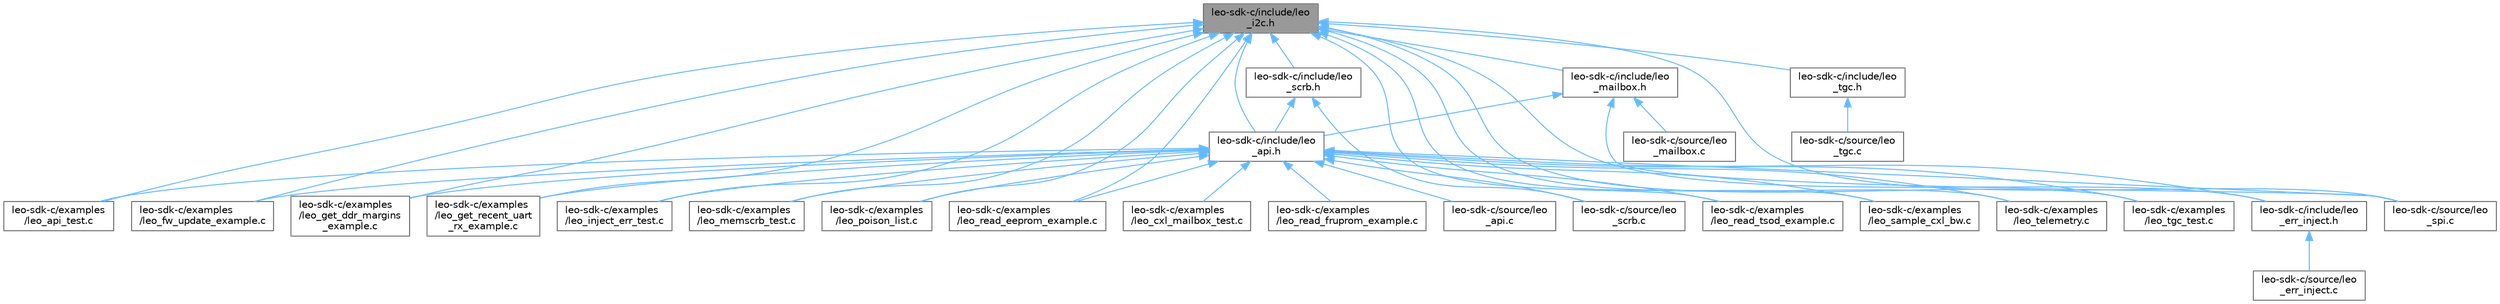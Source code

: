 digraph "leo-sdk-c/include/leo_i2c.h"
{
 // LATEX_PDF_SIZE
  bgcolor="transparent";
  edge [fontname=Helvetica,fontsize=10,labelfontname=Helvetica,labelfontsize=10];
  node [fontname=Helvetica,fontsize=10,shape=box,height=0.2,width=0.4];
  Node1 [label="leo-sdk-c/include/leo\l_i2c.h",height=0.2,width=0.4,color="gray40", fillcolor="grey60", style="filled", fontcolor="black",tooltip="Definition of I2C/SMBus types for the SDK."];
  Node1 -> Node2 [dir="back",color="steelblue1",style="solid"];
  Node2 [label="leo-sdk-c/examples\l/leo_api_test.c",height=0.2,width=0.4,color="grey40", fillcolor="white", style="filled",URL="$leo__api__test_8c.html",tooltip="api test demonstrates usage of Leo SDK API calls. This is recommended for:"];
  Node1 -> Node3 [dir="back",color="steelblue1",style="solid"];
  Node3 [label="leo-sdk-c/examples\l/leo_fw_update_example.c",height=0.2,width=0.4,color="grey40", fillcolor="white", style="filled",URL="$leo__fw__update__example_8c.html",tooltip="Example application to perform firmware update in Leo Tunnel Mode. This is recommended for:"];
  Node1 -> Node4 [dir="back",color="steelblue1",style="solid"];
  Node4 [label="leo-sdk-c/examples\l/leo_get_ddr_margins\l_example.c",height=0.2,width=0.4,color="grey40", fillcolor="white", style="filled",URL="$leo__get__ddr__margins__example_8c.html",tooltip="api test demonstrates usage of Leo SDK API calls. This is recommended for:"];
  Node1 -> Node5 [dir="back",color="steelblue1",style="solid"];
  Node5 [label="leo-sdk-c/examples\l/leo_get_recent_uart\l_rx_example.c",height=0.2,width=0.4,color="grey40", fillcolor="white", style="filled",URL="$leo__get__recent__uart__rx__example_8c.html",tooltip="demonstrate use of leoReadEepromWord api"];
  Node1 -> Node6 [dir="back",color="steelblue1",style="solid"];
  Node6 [label="leo-sdk-c/examples\l/leo_inject_err_test.c",height=0.2,width=0.4,color="grey40", fillcolor="white", style="filled",URL="$leo__inject__err__test_8c.html",tooltip="api test demonstrates usage of Leo SDK Inject Error API calls. This is recommended for:"];
  Node1 -> Node7 [dir="back",color="steelblue1",style="solid"];
  Node7 [label="leo-sdk-c/examples\l/leo_memscrb_test.c",height=0.2,width=0.4,color="grey40", fillcolor="white", style="filled",URL="$leo__memscrb__test_8c.html",tooltip="api test demonstrates usage of Leo SDK API calls related to memory scrubbing."];
  Node1 -> Node8 [dir="back",color="steelblue1",style="solid"];
  Node8 [label="leo-sdk-c/examples\l/leo_poison_list.c",height=0.2,width=0.4,color="grey40", fillcolor="white", style="filled",URL="$leo__poison__list_8c.html",tooltip="reference demonstrates usage of mailbox commands inject, clear and get poison. This is recommended fo..."];
  Node1 -> Node9 [dir="back",color="steelblue1",style="solid"];
  Node9 [label="leo-sdk-c/examples\l/leo_read_eeprom_example.c",height=0.2,width=0.4,color="grey40", fillcolor="white", style="filled",URL="$leo__read__eeprom__example_8c.html",tooltip="demonstrate use of leoReadEepromWord api"];
  Node1 -> Node10 [dir="back",color="steelblue1",style="solid"];
  Node10 [label="leo-sdk-c/examples\l/leo_read_tsod_example.c",height=0.2,width=0.4,color="grey40", fillcolor="white", style="filled",URL="$leo__read__tsod__example_8c.html",tooltip="Read DIMM TSOD data."];
  Node1 -> Node11 [dir="back",color="steelblue1",style="solid"];
  Node11 [label="leo-sdk-c/examples\l/leo_sample_cxl_bw.c",height=0.2,width=0.4,color="grey40", fillcolor="white", style="filled",URL="$leo__sample__cxl__bw_8c.html",tooltip="check the bandwidth of CXL link"];
  Node1 -> Node12 [dir="back",color="steelblue1",style="solid"];
  Node12 [label="leo-sdk-c/examples\l/leo_telemetry.c",height=0.2,width=0.4,color="grey40", fillcolor="white", style="filled",URL="$leo__telemetry_8c.html",tooltip="reference/example to gather DDR and CXL telemetry from a Leo Device"];
  Node1 -> Node13 [dir="back",color="steelblue1",style="solid"];
  Node13 [label="leo-sdk-c/examples\l/leo_tgc_test.c",height=0.2,width=0.4,color="grey40", fillcolor="white", style="filled",URL="$leo__tgc__test_8c.html",tooltip="api test demonstrates usage of Leo SDK TGC test API calls. This is recommended for:"];
  Node1 -> Node14 [dir="back",color="steelblue1",style="solid"];
  Node14 [label="leo-sdk-c/include/leo\l_api.h",height=0.2,width=0.4,color="grey40", fillcolor="white", style="filled",URL="$leo__api_8h.html",tooltip="Definition of public functions for the SDK."];
  Node14 -> Node2 [dir="back",color="steelblue1",style="solid"];
  Node14 -> Node15 [dir="back",color="steelblue1",style="solid"];
  Node15 [label="leo-sdk-c/examples\l/leo_cxl_mailbox_test.c",height=0.2,width=0.4,color="grey40", fillcolor="white", style="filled",URL="$leo__cxl__mailbox__test_8c.html",tooltip="api test demonstrates leo CXL mailbox features. This is recommended for:"];
  Node14 -> Node3 [dir="back",color="steelblue1",style="solid"];
  Node14 -> Node4 [dir="back",color="steelblue1",style="solid"];
  Node14 -> Node5 [dir="back",color="steelblue1",style="solid"];
  Node14 -> Node6 [dir="back",color="steelblue1",style="solid"];
  Node14 -> Node7 [dir="back",color="steelblue1",style="solid"];
  Node14 -> Node8 [dir="back",color="steelblue1",style="solid"];
  Node14 -> Node9 [dir="back",color="steelblue1",style="solid"];
  Node14 -> Node16 [dir="back",color="steelblue1",style="solid"];
  Node16 [label="leo-sdk-c/examples\l/leo_read_fruprom_example.c",height=0.2,width=0.4,color="grey40", fillcolor="white", style="filled",URL="$leo__read__fruprom__example_8c.html",tooltip="api test demonstrates reading Leo FRUPROM This is recommended for:"];
  Node14 -> Node10 [dir="back",color="steelblue1",style="solid"];
  Node14 -> Node11 [dir="back",color="steelblue1",style="solid"];
  Node14 -> Node12 [dir="back",color="steelblue1",style="solid"];
  Node14 -> Node13 [dir="back",color="steelblue1",style="solid"];
  Node14 -> Node17 [dir="back",color="steelblue1",style="solid"];
  Node17 [label="leo-sdk-c/include/leo\l_err_inject.h",height=0.2,width=0.4,color="grey40", fillcolor="white", style="filled",URL="$leo__err__inject_8h.html",tooltip="Definitions related to error inject data structure and functions."];
  Node17 -> Node18 [dir="back",color="steelblue1",style="solid"];
  Node18 [label="leo-sdk-c/source/leo\l_err_inject.c",height=0.2,width=0.4,color="grey40", fillcolor="white", style="filled",URL="$leo__err__inject_8c.html",tooltip="Implementation of public functions for the SDK err inject interface."];
  Node14 -> Node19 [dir="back",color="steelblue1",style="solid"];
  Node19 [label="leo-sdk-c/source/leo\l_api.c",height=0.2,width=0.4,color="grey40", fillcolor="white", style="filled",URL="$leo__api_8c.html",tooltip="Implementation of public functions for the SDK."];
  Node14 -> Node20 [dir="back",color="steelblue1",style="solid"];
  Node20 [label="leo-sdk-c/source/leo\l_scrb.c",height=0.2,width=0.4,color="grey40", fillcolor="white", style="filled",URL="$leo__scrb_8c.html",tooltip="Implementation of Leo memory scrubbing APIs."];
  Node14 -> Node21 [dir="back",color="steelblue1",style="solid"];
  Node21 [label="leo-sdk-c/source/leo\l_spi.c",height=0.2,width=0.4,color="grey40", fillcolor="white", style="filled",URL="$leo__spi_8c.html",tooltip="Implementation of public functions for the SDK SPI interface."];
  Node1 -> Node17 [dir="back",color="steelblue1",style="solid"];
  Node1 -> Node22 [dir="back",color="steelblue1",style="solid"];
  Node22 [label="leo-sdk-c/include/leo\l_mailbox.h",height=0.2,width=0.4,color="grey40", fillcolor="white", style="filled",URL="$leo__mailbox_8h.html",tooltip="Definition of enums and structs used by the mailbox."];
  Node22 -> Node14 [dir="back",color="steelblue1",style="solid"];
  Node22 -> Node23 [dir="back",color="steelblue1",style="solid"];
  Node23 [label="leo-sdk-c/source/leo\l_mailbox.c",height=0.2,width=0.4,color="grey40", fillcolor="white", style="filled",URL="$leo__mailbox_8c.html",tooltip="Implementation of mailbox related functions for the SDK."];
  Node22 -> Node21 [dir="back",color="steelblue1",style="solid"];
  Node1 -> Node24 [dir="back",color="steelblue1",style="solid"];
  Node24 [label="leo-sdk-c/include/leo\l_scrb.h",height=0.2,width=0.4,color="grey40", fillcolor="white", style="filled",URL="$leo__scrb_8h.html",tooltip="Definitions related to DDR Scrubbing functions."];
  Node24 -> Node14 [dir="back",color="steelblue1",style="solid"];
  Node24 -> Node20 [dir="back",color="steelblue1",style="solid"];
  Node1 -> Node25 [dir="back",color="steelblue1",style="solid"];
  Node25 [label="leo-sdk-c/include/leo\l_tgc.h",height=0.2,width=0.4,color="grey40", fillcolor="white", style="filled",URL="$leo__tgc_8h.html",tooltip="Leo tgc."];
  Node25 -> Node26 [dir="back",color="steelblue1",style="solid"];
  Node26 [label="leo-sdk-c/source/leo\l_tgc.c",height=0.2,width=0.4,color="grey40", fillcolor="white", style="filled",URL="$leo__tgc_8c.html",tooltip="Implementation of TGC test."];
  Node1 -> Node21 [dir="back",color="steelblue1",style="solid"];
}
